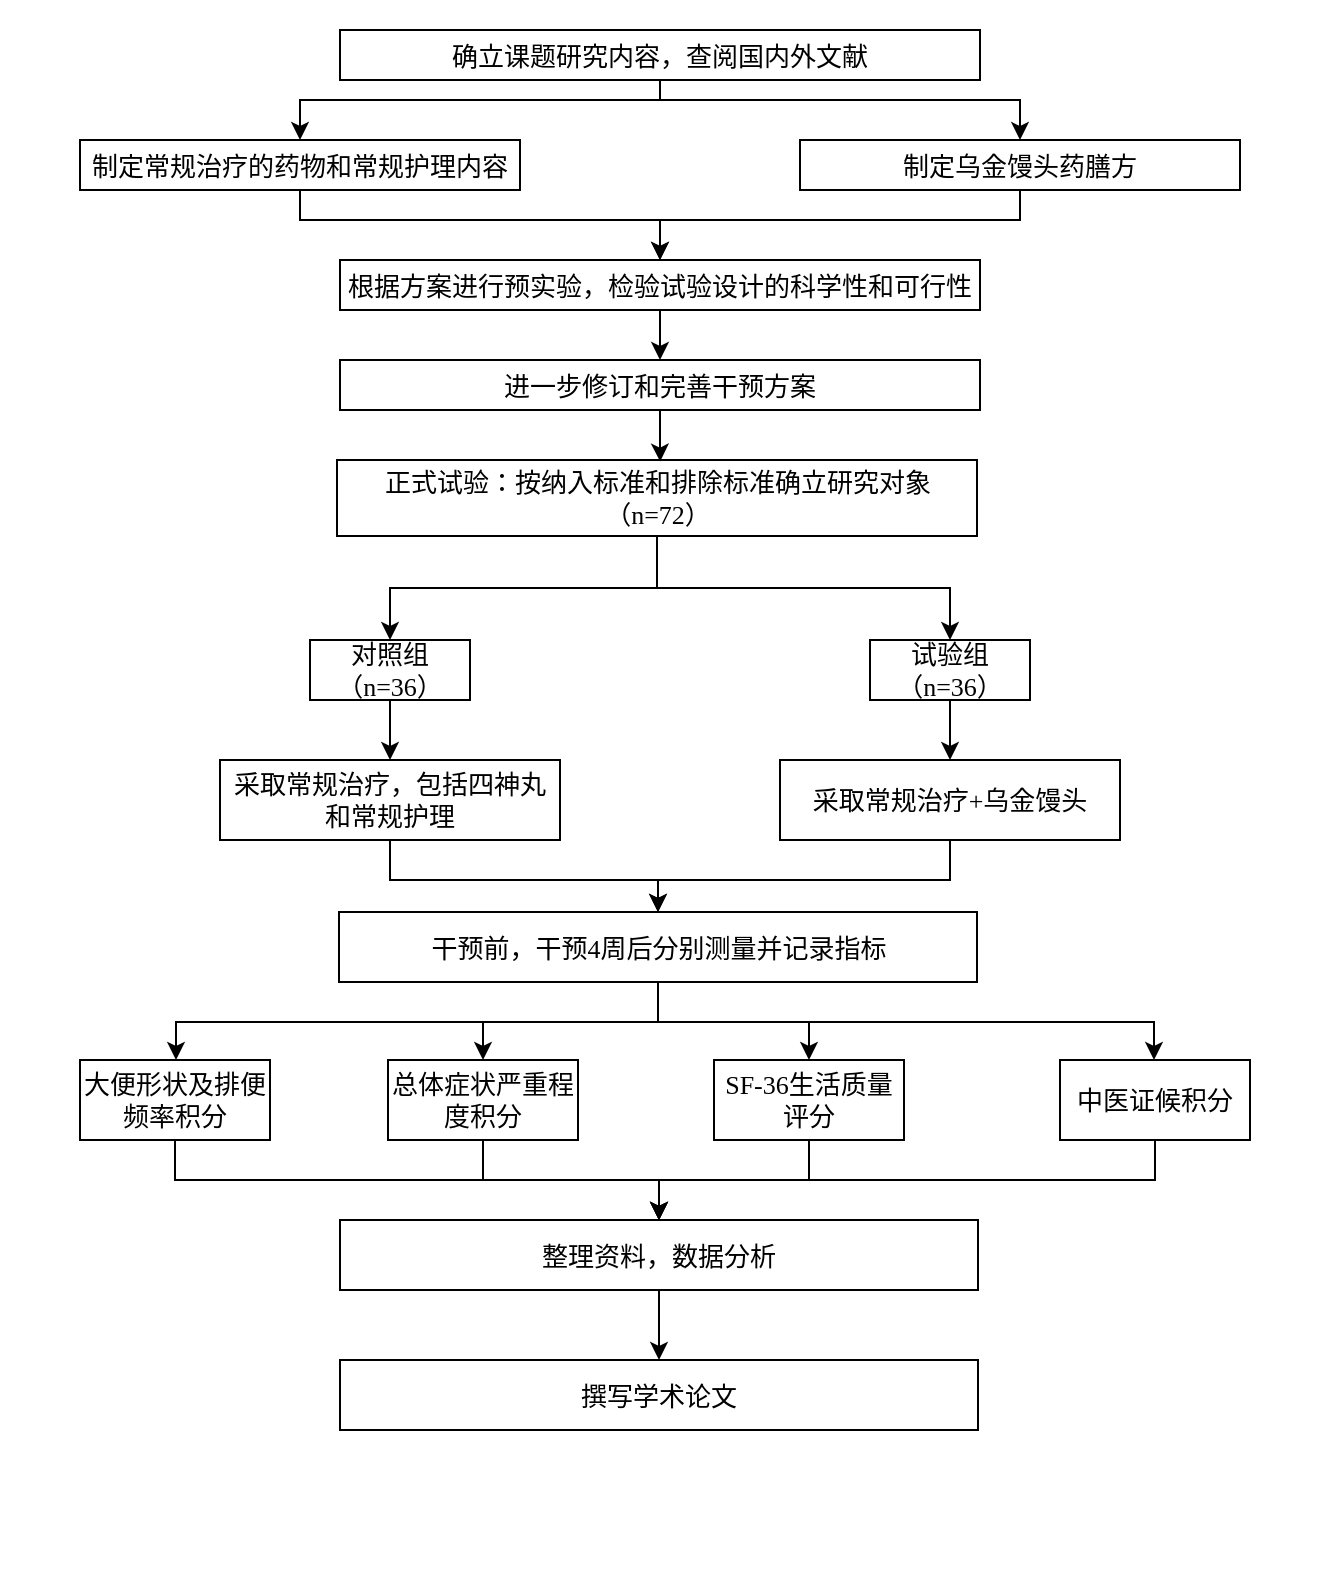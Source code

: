 <mxfile version="26.2.13">
  <diagram name="第 1 页" id="43g43-p8lrJT_yF0-TSw">
    <mxGraphModel dx="1016" dy="590" grid="1" gridSize="10" guides="1" tooltips="1" connect="1" arrows="1" fold="1" page="1" pageScale="1" pageWidth="827" pageHeight="1169" math="0" shadow="0">
      <root>
        <mxCell id="0" />
        <mxCell id="1" parent="0" />
        <mxCell id="D2ccaEsxYQHLOQnfDHp8-46" value="&amp;nbsp;" style="text;html=1;align=center;verticalAlign=middle;whiteSpace=wrap;rounded=0;fontSize=13;" parent="1" vertex="1">
          <mxGeometry x="110" y="40" width="670" height="790" as="geometry" />
        </mxCell>
        <mxCell id="HhtwTcWfGdD0Mg4PWCBJ-5" style="edgeStyle=orthogonalEdgeStyle;rounded=0;orthogonalLoop=1;jettySize=auto;html=1;fontSize=13;" parent="1" source="D2ccaEsxYQHLOQnfDHp8-1" target="HhtwTcWfGdD0Mg4PWCBJ-2" edge="1">
          <mxGeometry relative="1" as="geometry">
            <Array as="points">
              <mxPoint x="440" y="90" />
              <mxPoint x="260" y="90" />
            </Array>
          </mxGeometry>
        </mxCell>
        <mxCell id="HhtwTcWfGdD0Mg4PWCBJ-6" style="edgeStyle=orthogonalEdgeStyle;rounded=0;orthogonalLoop=1;jettySize=auto;html=1;fontSize=13;" parent="1" source="D2ccaEsxYQHLOQnfDHp8-1" target="HhtwTcWfGdD0Mg4PWCBJ-3" edge="1">
          <mxGeometry relative="1" as="geometry">
            <Array as="points">
              <mxPoint x="440" y="90" />
              <mxPoint x="620" y="90" />
            </Array>
          </mxGeometry>
        </mxCell>
        <mxCell id="D2ccaEsxYQHLOQnfDHp8-1" value="&lt;font&gt;确立课题研究内容，查阅国内外文献&lt;/font&gt;" style="rounded=0;whiteSpace=wrap;html=1;fontSize=13;fontFamily=宋体;" parent="1" vertex="1">
          <mxGeometry x="280" y="55" width="320" height="25" as="geometry" />
        </mxCell>
        <mxCell id="HhtwTcWfGdD0Mg4PWCBJ-13" style="edgeStyle=orthogonalEdgeStyle;rounded=0;orthogonalLoop=1;jettySize=auto;html=1;entryX=0.5;entryY=0;entryDx=0;entryDy=0;fontSize=13;" parent="1" source="D2ccaEsxYQHLOQnfDHp8-3" target="D2ccaEsxYQHLOQnfDHp8-4" edge="1">
          <mxGeometry relative="1" as="geometry" />
        </mxCell>
        <mxCell id="D2ccaEsxYQHLOQnfDHp8-3" value="根据方案进行预实验，检验试验设计的科学性和可行性" style="rounded=0;whiteSpace=wrap;html=1;fontSize=13;fontFamily=宋体;" parent="1" vertex="1">
          <mxGeometry x="280" y="170" width="320" height="25" as="geometry" />
        </mxCell>
        <mxCell id="D2ccaEsxYQHLOQnfDHp8-4" value="进一步修订和完善干预方案" style="rounded=0;whiteSpace=wrap;html=1;fontSize=13;fontFamily=宋体;" parent="1" vertex="1">
          <mxGeometry x="280" y="220" width="320" height="25" as="geometry" />
        </mxCell>
        <mxCell id="D2ccaEsxYQHLOQnfDHp8-31" style="edgeStyle=orthogonalEdgeStyle;rounded=0;orthogonalLoop=1;jettySize=auto;html=1;entryX=0.5;entryY=0;entryDx=0;entryDy=0;fontFamily=宋体;fontSize=13;" parent="1" source="D2ccaEsxYQHLOQnfDHp8-6" target="D2ccaEsxYQHLOQnfDHp8-7" edge="1">
          <mxGeometry relative="1" as="geometry" />
        </mxCell>
        <mxCell id="D2ccaEsxYQHLOQnfDHp8-32" style="edgeStyle=orthogonalEdgeStyle;rounded=0;orthogonalLoop=1;jettySize=auto;html=1;fontFamily=宋体;fontSize=13;" parent="1" source="D2ccaEsxYQHLOQnfDHp8-6" target="D2ccaEsxYQHLOQnfDHp8-8" edge="1">
          <mxGeometry relative="1" as="geometry" />
        </mxCell>
        <mxCell id="D2ccaEsxYQHLOQnfDHp8-6" value="正式试验：按纳入标准和排除标准确立研究对象&lt;div&gt;（n=72）&lt;/div&gt;" style="rounded=0;whiteSpace=wrap;html=1;fontSize=13;fontFamily=宋体;" parent="1" vertex="1">
          <mxGeometry x="278.5" y="270" width="320" height="38" as="geometry" />
        </mxCell>
        <mxCell id="D2ccaEsxYQHLOQnfDHp8-33" style="edgeStyle=orthogonalEdgeStyle;rounded=0;orthogonalLoop=1;jettySize=auto;html=1;exitX=0.5;exitY=1;exitDx=0;exitDy=0;entryX=0.5;entryY=0;entryDx=0;entryDy=0;fontFamily=宋体;fontSize=13;" parent="1" source="D2ccaEsxYQHLOQnfDHp8-7" target="D2ccaEsxYQHLOQnfDHp8-9" edge="1">
          <mxGeometry relative="1" as="geometry" />
        </mxCell>
        <mxCell id="D2ccaEsxYQHLOQnfDHp8-7" value="对照组&lt;div&gt;（n=36）&lt;/div&gt;" style="rounded=0;whiteSpace=wrap;html=1;fontFamily=宋体;fontSize=13;" parent="1" vertex="1">
          <mxGeometry x="265" y="360" width="80" height="30" as="geometry" />
        </mxCell>
        <mxCell id="D2ccaEsxYQHLOQnfDHp8-34" style="edgeStyle=orthogonalEdgeStyle;rounded=0;orthogonalLoop=1;jettySize=auto;html=1;exitX=0.5;exitY=1;exitDx=0;exitDy=0;entryX=0.5;entryY=0;entryDx=0;entryDy=0;fontFamily=宋体;fontSize=13;" parent="1" source="D2ccaEsxYQHLOQnfDHp8-8" target="D2ccaEsxYQHLOQnfDHp8-10" edge="1">
          <mxGeometry relative="1" as="geometry" />
        </mxCell>
        <mxCell id="D2ccaEsxYQHLOQnfDHp8-8" value="试验组&lt;div&gt;（n=36）&lt;/div&gt;" style="rounded=0;whiteSpace=wrap;html=1;fontFamily=宋体;fontSize=13;" parent="1" vertex="1">
          <mxGeometry x="545" y="360" width="80" height="30" as="geometry" />
        </mxCell>
        <mxCell id="D2ccaEsxYQHLOQnfDHp8-36" style="edgeStyle=orthogonalEdgeStyle;rounded=0;orthogonalLoop=1;jettySize=auto;html=1;entryX=0.5;entryY=0;entryDx=0;entryDy=0;fontFamily=宋体;fontSize=13;" parent="1" source="D2ccaEsxYQHLOQnfDHp8-9" target="D2ccaEsxYQHLOQnfDHp8-11" edge="1">
          <mxGeometry relative="1" as="geometry">
            <Array as="points">
              <mxPoint x="305" y="480" />
              <mxPoint x="439" y="480" />
            </Array>
          </mxGeometry>
        </mxCell>
        <mxCell id="D2ccaEsxYQHLOQnfDHp8-9" value="&lt;font&gt;采取常规治疗，包括四神丸&lt;/font&gt;&lt;div&gt;&lt;font&gt;和常规护理&lt;/font&gt;&lt;/div&gt;" style="rounded=0;whiteSpace=wrap;html=1;fontSize=13;fontFamily=宋体;" parent="1" vertex="1">
          <mxGeometry x="220" y="420" width="170" height="40" as="geometry" />
        </mxCell>
        <mxCell id="D2ccaEsxYQHLOQnfDHp8-38" style="edgeStyle=orthogonalEdgeStyle;rounded=0;orthogonalLoop=1;jettySize=auto;html=1;entryX=0.5;entryY=0;entryDx=0;entryDy=0;fontFamily=宋体;fontSize=13;" parent="1" source="D2ccaEsxYQHLOQnfDHp8-10" target="D2ccaEsxYQHLOQnfDHp8-11" edge="1">
          <mxGeometry relative="1" as="geometry">
            <Array as="points">
              <mxPoint x="585" y="480" />
              <mxPoint x="439" y="480" />
            </Array>
          </mxGeometry>
        </mxCell>
        <mxCell id="D2ccaEsxYQHLOQnfDHp8-10" value="&lt;font&gt;采取常规治疗+乌金馒头&lt;/font&gt;" style="rounded=0;whiteSpace=wrap;html=1;fontSize=13;fontFamily=宋体;" parent="1" vertex="1">
          <mxGeometry x="500" y="420" width="170" height="40" as="geometry" />
        </mxCell>
        <mxCell id="D2ccaEsxYQHLOQnfDHp8-20" style="edgeStyle=orthogonalEdgeStyle;rounded=0;orthogonalLoop=1;jettySize=auto;html=1;fontFamily=宋体;fontSize=13;" parent="1" source="D2ccaEsxYQHLOQnfDHp8-11" target="D2ccaEsxYQHLOQnfDHp8-14" edge="1">
          <mxGeometry relative="1" as="geometry" />
        </mxCell>
        <mxCell id="D2ccaEsxYQHLOQnfDHp8-21" style="edgeStyle=orthogonalEdgeStyle;rounded=0;orthogonalLoop=1;jettySize=auto;html=1;fontFamily=宋体;fontSize=13;" parent="1" source="D2ccaEsxYQHLOQnfDHp8-11" target="D2ccaEsxYQHLOQnfDHp8-15" edge="1">
          <mxGeometry relative="1" as="geometry" />
        </mxCell>
        <mxCell id="D2ccaEsxYQHLOQnfDHp8-23" style="edgeStyle=orthogonalEdgeStyle;rounded=0;orthogonalLoop=1;jettySize=auto;html=1;exitX=0.5;exitY=1;exitDx=0;exitDy=0;fontFamily=宋体;fontSize=13;" parent="1" source="D2ccaEsxYQHLOQnfDHp8-11" target="D2ccaEsxYQHLOQnfDHp8-16" edge="1">
          <mxGeometry relative="1" as="geometry">
            <Array as="points">
              <mxPoint x="439" y="551" />
              <mxPoint x="687" y="551" />
            </Array>
          </mxGeometry>
        </mxCell>
        <mxCell id="D2ccaEsxYQHLOQnfDHp8-26" style="edgeStyle=orthogonalEdgeStyle;rounded=0;orthogonalLoop=1;jettySize=auto;html=1;exitX=0.5;exitY=1;exitDx=0;exitDy=0;fontFamily=宋体;fontSize=13;" parent="1" source="D2ccaEsxYQHLOQnfDHp8-11" target="D2ccaEsxYQHLOQnfDHp8-13" edge="1">
          <mxGeometry relative="1" as="geometry">
            <Array as="points">
              <mxPoint x="439" y="551" />
              <mxPoint x="198" y="551" />
            </Array>
          </mxGeometry>
        </mxCell>
        <mxCell id="D2ccaEsxYQHLOQnfDHp8-11" value="&lt;font&gt;干预前，干预4周后分别测量并记录指标&lt;/font&gt;" style="rounded=0;whiteSpace=wrap;html=1;fontSize=13;fontFamily=宋体;" parent="1" vertex="1">
          <mxGeometry x="279.5" y="496" width="319" height="35" as="geometry" />
        </mxCell>
        <mxCell id="D2ccaEsxYQHLOQnfDHp8-40" style="edgeStyle=orthogonalEdgeStyle;rounded=0;orthogonalLoop=1;jettySize=auto;html=1;exitX=0.5;exitY=1;exitDx=0;exitDy=0;fontFamily=宋体;fontSize=13;" parent="1" source="D2ccaEsxYQHLOQnfDHp8-13" target="D2ccaEsxYQHLOQnfDHp8-17" edge="1">
          <mxGeometry relative="1" as="geometry" />
        </mxCell>
        <mxCell id="D2ccaEsxYQHLOQnfDHp8-13" value="大便形状及排便频率积分" style="rounded=0;whiteSpace=wrap;html=1;fontFamily=宋体;fontSize=13;" parent="1" vertex="1">
          <mxGeometry x="150" y="570" width="95" height="40" as="geometry" />
        </mxCell>
        <mxCell id="D2ccaEsxYQHLOQnfDHp8-41" style="edgeStyle=orthogonalEdgeStyle;rounded=0;orthogonalLoop=1;jettySize=auto;html=1;exitX=0.5;exitY=1;exitDx=0;exitDy=0;entryX=0.5;entryY=0;entryDx=0;entryDy=0;fontFamily=宋体;fontSize=13;" parent="1" source="D2ccaEsxYQHLOQnfDHp8-14" target="D2ccaEsxYQHLOQnfDHp8-17" edge="1">
          <mxGeometry relative="1" as="geometry" />
        </mxCell>
        <mxCell id="D2ccaEsxYQHLOQnfDHp8-14" value="总体症状严重程度积分" style="rounded=0;whiteSpace=wrap;html=1;fontFamily=宋体;fontSize=13;" parent="1" vertex="1">
          <mxGeometry x="304" y="570" width="95" height="40" as="geometry" />
        </mxCell>
        <mxCell id="D2ccaEsxYQHLOQnfDHp8-43" style="edgeStyle=orthogonalEdgeStyle;rounded=0;orthogonalLoop=1;jettySize=auto;html=1;exitX=0.5;exitY=1;exitDx=0;exitDy=0;entryX=0.5;entryY=0;entryDx=0;entryDy=0;fontFamily=宋体;fontSize=13;" parent="1" source="D2ccaEsxYQHLOQnfDHp8-15" target="D2ccaEsxYQHLOQnfDHp8-17" edge="1">
          <mxGeometry relative="1" as="geometry" />
        </mxCell>
        <mxCell id="D2ccaEsxYQHLOQnfDHp8-15" value="SF-36生活质量&lt;div&gt;评分&lt;/div&gt;" style="rounded=0;whiteSpace=wrap;html=1;fontFamily=宋体;fontSize=13;" parent="1" vertex="1">
          <mxGeometry x="467" y="570" width="95" height="40" as="geometry" />
        </mxCell>
        <mxCell id="D2ccaEsxYQHLOQnfDHp8-44" style="edgeStyle=orthogonalEdgeStyle;rounded=0;orthogonalLoop=1;jettySize=auto;html=1;exitX=0.5;exitY=1;exitDx=0;exitDy=0;entryX=0.5;entryY=0;entryDx=0;entryDy=0;fontFamily=宋体;fontSize=13;" parent="1" source="D2ccaEsxYQHLOQnfDHp8-16" target="D2ccaEsxYQHLOQnfDHp8-17" edge="1">
          <mxGeometry relative="1" as="geometry" />
        </mxCell>
        <mxCell id="D2ccaEsxYQHLOQnfDHp8-16" value="中医证候积分" style="rounded=0;whiteSpace=wrap;html=1;fontFamily=宋体;fontSize=13;" parent="1" vertex="1">
          <mxGeometry x="640" y="570" width="95" height="40" as="geometry" />
        </mxCell>
        <mxCell id="D2ccaEsxYQHLOQnfDHp8-45" style="edgeStyle=orthogonalEdgeStyle;rounded=0;orthogonalLoop=1;jettySize=auto;html=1;exitX=0.5;exitY=1;exitDx=0;exitDy=0;entryX=0.5;entryY=0;entryDx=0;entryDy=0;fontFamily=宋体;fontSize=13;" parent="1" source="D2ccaEsxYQHLOQnfDHp8-17" target="D2ccaEsxYQHLOQnfDHp8-18" edge="1">
          <mxGeometry relative="1" as="geometry" />
        </mxCell>
        <mxCell id="D2ccaEsxYQHLOQnfDHp8-17" value="&lt;font&gt;整理资料，数据分析&lt;/font&gt;" style="rounded=0;whiteSpace=wrap;html=1;fontSize=13;fontFamily=宋体;" parent="1" vertex="1">
          <mxGeometry x="280" y="650" width="319" height="35" as="geometry" />
        </mxCell>
        <mxCell id="D2ccaEsxYQHLOQnfDHp8-18" value="&lt;font&gt;撰写学术论文&lt;/font&gt;" style="rounded=0;whiteSpace=wrap;html=1;fontSize=13;fontFamily=宋体;" parent="1" vertex="1">
          <mxGeometry x="280" y="720" width="319" height="35" as="geometry" />
        </mxCell>
        <mxCell id="HhtwTcWfGdD0Mg4PWCBJ-7" style="edgeStyle=orthogonalEdgeStyle;rounded=0;orthogonalLoop=1;jettySize=auto;html=1;entryX=0.5;entryY=0;entryDx=0;entryDy=0;fontSize=13;" parent="1" source="HhtwTcWfGdD0Mg4PWCBJ-2" target="D2ccaEsxYQHLOQnfDHp8-3" edge="1">
          <mxGeometry relative="1" as="geometry">
            <Array as="points">
              <mxPoint x="260" y="150" />
              <mxPoint x="440" y="150" />
            </Array>
            <mxPoint x="439.5" y="163" as="targetPoint" />
          </mxGeometry>
        </mxCell>
        <mxCell id="HhtwTcWfGdD0Mg4PWCBJ-2" value="&lt;font&gt;制定常规治疗的药物和常规护理内容&lt;/font&gt;" style="rounded=0;whiteSpace=wrap;html=1;fontSize=13;fontFamily=宋体;" parent="1" vertex="1">
          <mxGeometry x="150" y="110" width="220" height="25" as="geometry" />
        </mxCell>
        <mxCell id="HhtwTcWfGdD0Mg4PWCBJ-9" style="edgeStyle=orthogonalEdgeStyle;rounded=0;orthogonalLoop=1;jettySize=auto;html=1;entryX=0.5;entryY=0;entryDx=0;entryDy=0;fontSize=13;" parent="1" source="HhtwTcWfGdD0Mg4PWCBJ-3" target="D2ccaEsxYQHLOQnfDHp8-3" edge="1">
          <mxGeometry relative="1" as="geometry">
            <Array as="points">
              <mxPoint x="620" y="150" />
              <mxPoint x="440" y="150" />
            </Array>
            <mxPoint x="439.5" y="163" as="targetPoint" />
          </mxGeometry>
        </mxCell>
        <mxCell id="HhtwTcWfGdD0Mg4PWCBJ-3" value="&lt;font&gt;制定乌金馒头药膳方&lt;/font&gt;" style="rounded=0;whiteSpace=wrap;html=1;fontSize=13;fontFamily=宋体;" parent="1" vertex="1">
          <mxGeometry x="510" y="110" width="220" height="25" as="geometry" />
        </mxCell>
        <mxCell id="HhtwTcWfGdD0Mg4PWCBJ-15" style="edgeStyle=orthogonalEdgeStyle;rounded=0;orthogonalLoop=1;jettySize=auto;html=1;entryX=0.505;entryY=0.02;entryDx=0;entryDy=0;entryPerimeter=0;fontSize=13;" parent="1" source="D2ccaEsxYQHLOQnfDHp8-4" target="D2ccaEsxYQHLOQnfDHp8-6" edge="1">
          <mxGeometry relative="1" as="geometry" />
        </mxCell>
      </root>
    </mxGraphModel>
  </diagram>
</mxfile>
